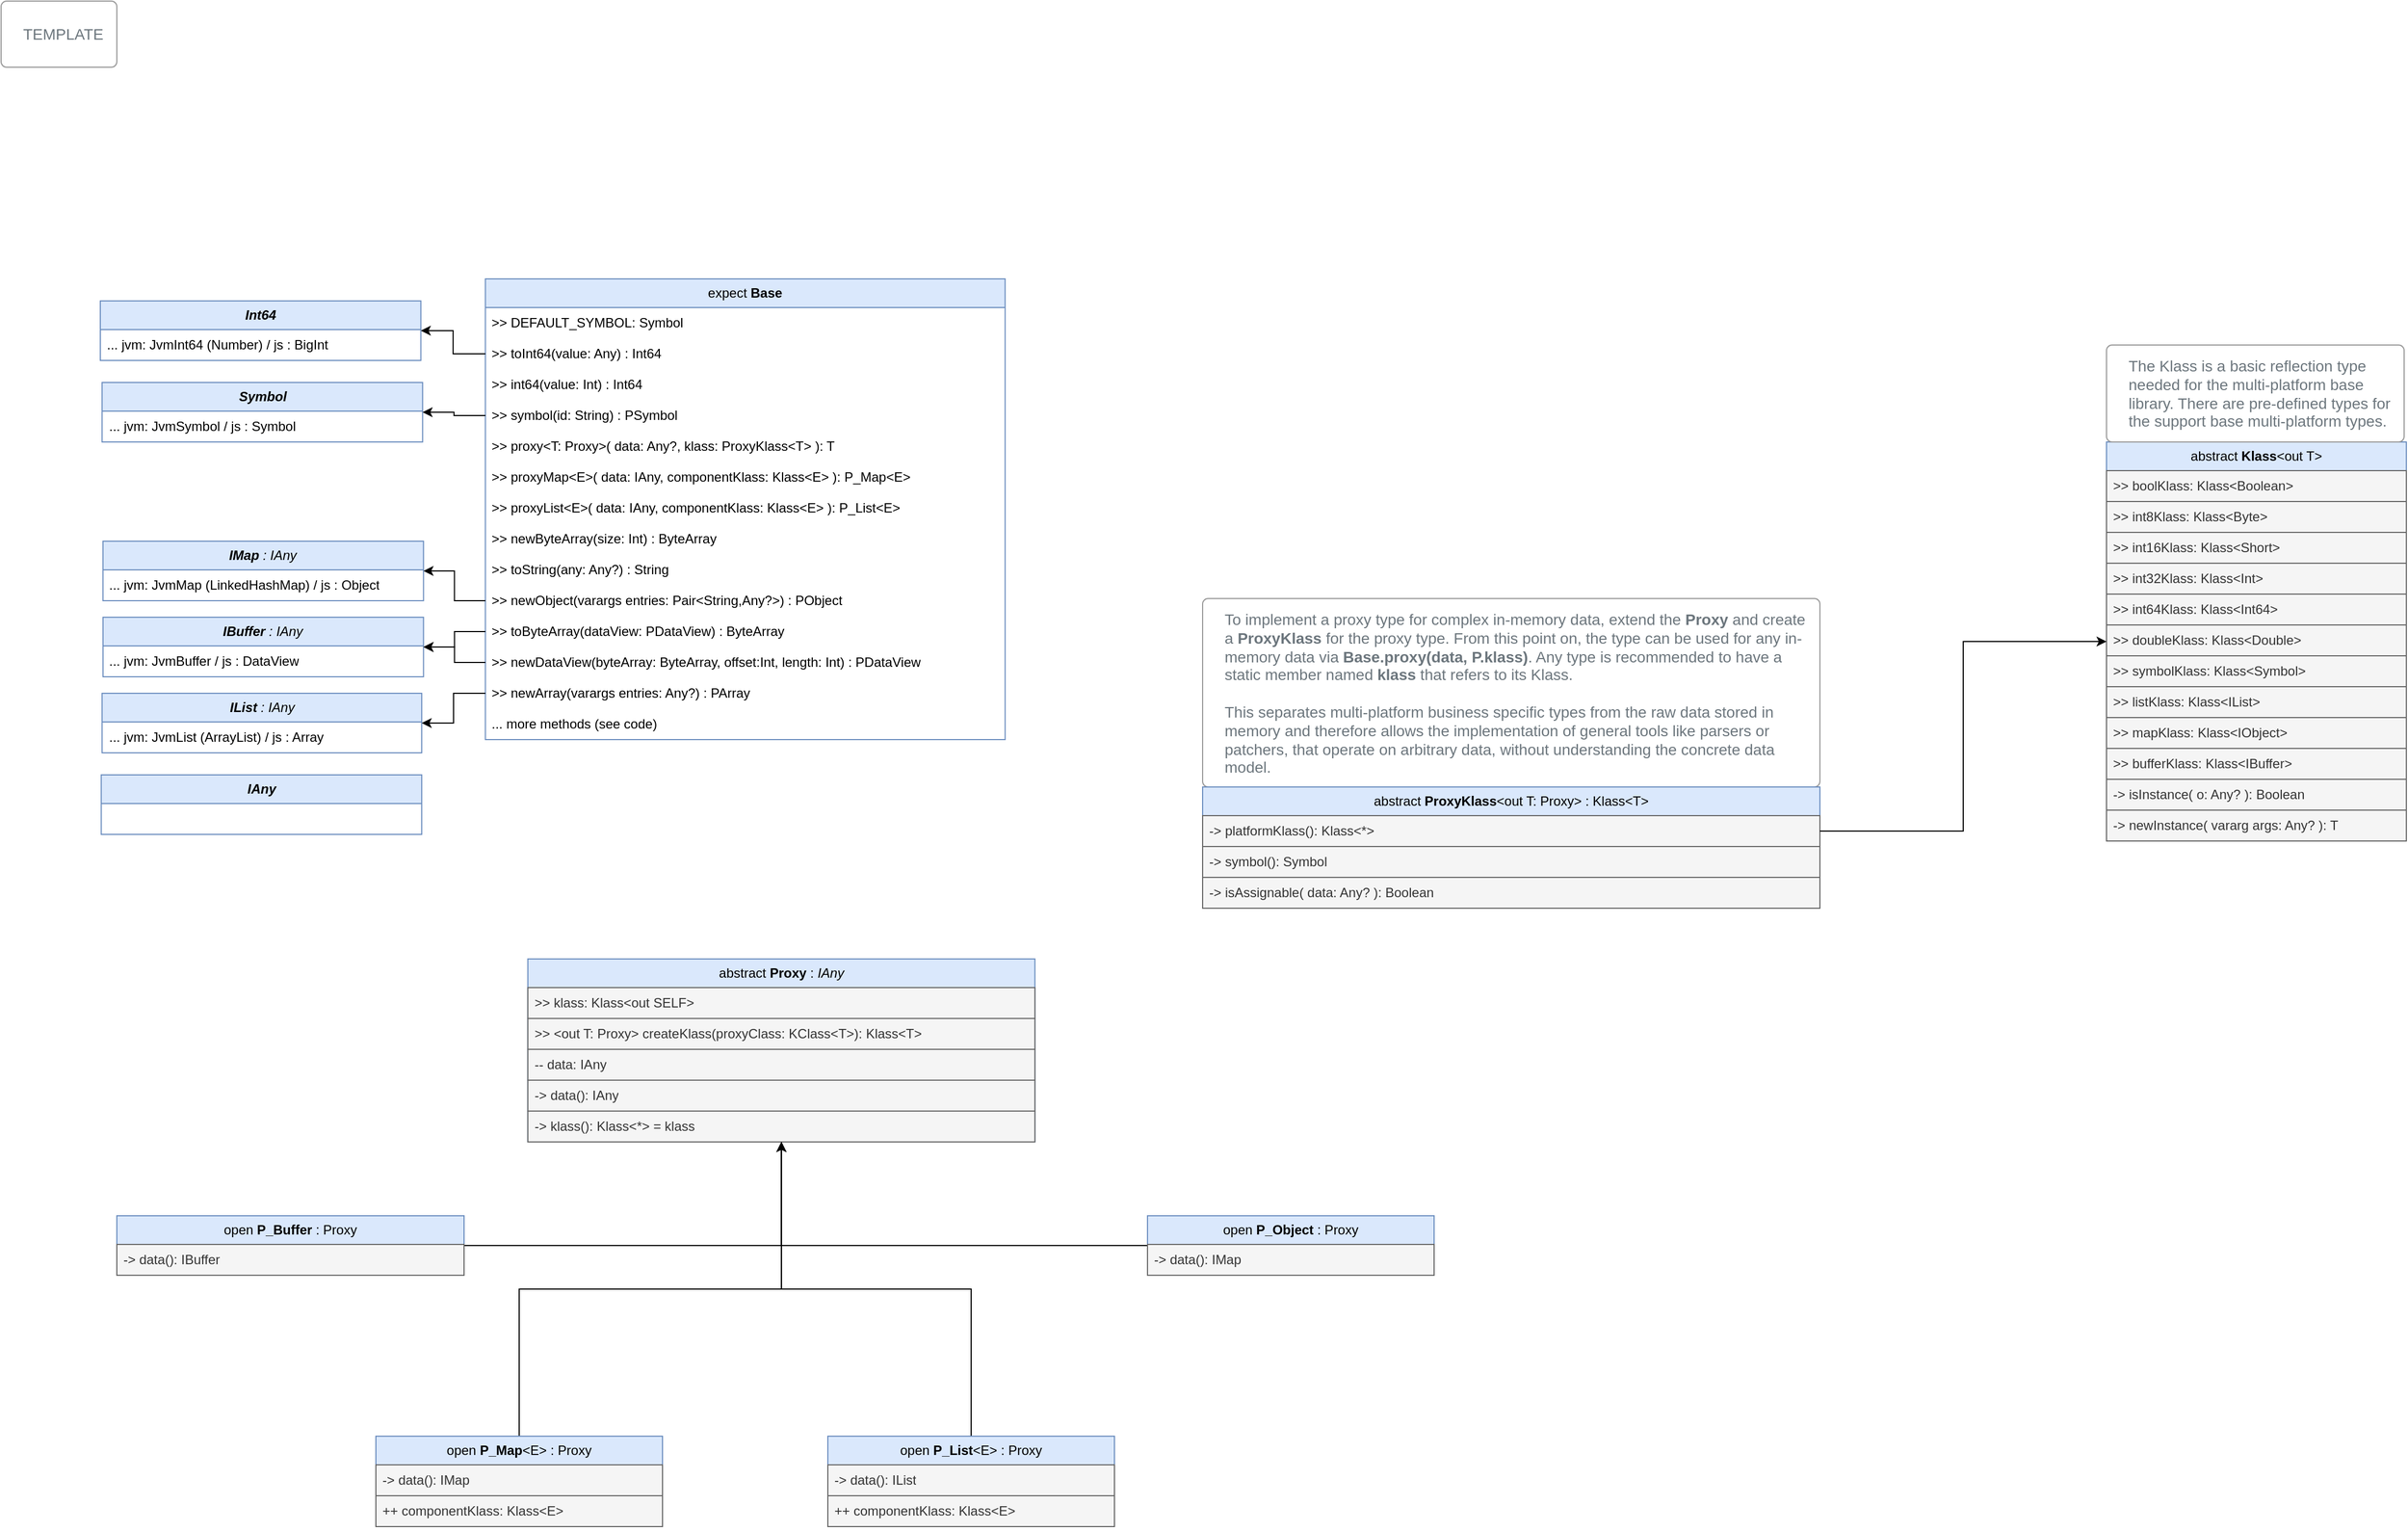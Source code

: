 <mxfile version="22.1.2" type="device">
  <diagram name="Page-1" id="c7558073-3199-34d8-9f00-42111426c3f3">
    <mxGraphModel dx="2021" dy="961" grid="1" gridSize="10" guides="1" tooltips="1" connect="1" arrows="1" fold="1" page="1" pageScale="1" pageWidth="4681" pageHeight="3300" background="none" math="0" shadow="0">
      <root>
        <mxCell id="0" />
        <mxCell id="1" parent="0" />
        <mxCell id="1qYccRmLHqD2nOXxJYSw-202" value="TEMPLATE" style="html=1;shadow=0;dashed=0;shape=mxgraph.bootstrap.rrect;rSize=5;strokeColor=#999999;strokeWidth=1;fillColor=#FFFFFF;fontColor=#6C767D;whiteSpace=wrap;align=left;verticalAlign=middle;spacingLeft=10;fontSize=14;spacing=10;" parent="1" vertex="1">
          <mxGeometry x="20" y="18" width="105" height="60" as="geometry" />
        </mxCell>
        <mxCell id="P7LG4y36yVNv2cbaxUf2-72" value="&lt;span style=&quot;border-color: var(--border-color);&quot;&gt;&lt;i style=&quot;&quot;&gt;&lt;b&gt;IList &lt;/b&gt;: IAny&lt;/i&gt;&lt;br&gt;&lt;/span&gt;" style="swimlane;fontStyle=0;childLayout=stackLayout;horizontal=1;startSize=26;fillColor=#dae8fc;horizontalStack=0;resizeParent=1;resizeParentMax=0;resizeLast=0;collapsible=1;marginBottom=0;whiteSpace=wrap;html=1;strokeColor=#6c8ebf;" parent="1" vertex="1">
          <mxGeometry x="111.62" y="646" width="289.96" height="54" as="geometry" />
        </mxCell>
        <mxCell id="P7LG4y36yVNv2cbaxUf2-550" value="... jvm: JvmList (ArrayList) / js : Array" style="text;align=left;verticalAlign=top;spacingLeft=4;spacingRight=4;overflow=hidden;rotatable=0;points=[[0,0.5],[1,0.5]];portConstraint=eastwest;whiteSpace=wrap;html=1;" parent="P7LG4y36yVNv2cbaxUf2-72" vertex="1">
          <mxGeometry y="26" width="289.96" height="28" as="geometry" />
        </mxCell>
        <mxCell id="P7LG4y36yVNv2cbaxUf2-77" value="To implement a proxy type for complex in-memory data, extend the &lt;b&gt;Proxy&lt;/b&gt; and create a &lt;b&gt;ProxyKlass&lt;/b&gt; for the proxy type. From this point on, the type can be used for any in-memory data via&amp;nbsp;&lt;b&gt;Base.proxy(data, P.klass)&lt;/b&gt;. Any type is recommended to have a static member named &lt;b&gt;klass&lt;/b&gt; that refers to its Klass.&lt;br&gt;&lt;br&gt;This separates multi-platform business specific types from the raw data stored in memory and therefore allows the implementation of general tools like parsers or patchers, that operate on arbitrary data, without understanding the concrete data model." style="html=1;shadow=0;dashed=0;shape=mxgraph.bootstrap.rrect;rSize=5;strokeColor=#999999;strokeWidth=1;fillColor=#FFFFFF;fontColor=#6C767D;whiteSpace=wrap;align=left;verticalAlign=middle;spacingLeft=10;fontSize=14;spacing=10;" parent="1" vertex="1">
          <mxGeometry x="1110" y="560" width="560" height="171" as="geometry" />
        </mxCell>
        <mxCell id="P7LG4y36yVNv2cbaxUf2-83" value="&lt;span style=&quot;border-color: var(--border-color);&quot;&gt;expect&lt;i&gt; &lt;/i&gt;&lt;b&gt;Base&lt;/b&gt;&lt;br&gt;&lt;/span&gt;" style="swimlane;fontStyle=0;childLayout=stackLayout;horizontal=1;startSize=26;fillColor=#dae8fc;horizontalStack=0;resizeParent=1;resizeParentMax=0;resizeLast=0;collapsible=1;marginBottom=0;whiteSpace=wrap;html=1;strokeColor=#6c8ebf;" parent="1" vertex="1">
          <mxGeometry x="459.33" y="270" width="471.5" height="418" as="geometry" />
        </mxCell>
        <mxCell id="P7LG4y36yVNv2cbaxUf2-685" value="&amp;gt;&amp;gt; DEFAULT_SYMBOL: Symbol" style="text;align=left;verticalAlign=top;spacingLeft=4;spacingRight=4;overflow=hidden;rotatable=0;points=[[0,0.5],[1,0.5]];portConstraint=eastwest;whiteSpace=wrap;html=1;" parent="P7LG4y36yVNv2cbaxUf2-83" vertex="1">
          <mxGeometry y="26" width="471.5" height="28" as="geometry" />
        </mxCell>
        <mxCell id="P7LG4y36yVNv2cbaxUf2-481" value="&amp;gt;&amp;gt; toInt64(value: Any) : Int64" style="text;align=left;verticalAlign=top;spacingLeft=4;spacingRight=4;overflow=hidden;rotatable=0;points=[[0,0.5],[1,0.5]];portConstraint=eastwest;whiteSpace=wrap;html=1;" parent="P7LG4y36yVNv2cbaxUf2-83" vertex="1">
          <mxGeometry y="54" width="471.5" height="28" as="geometry" />
        </mxCell>
        <mxCell id="PtreMAfRORDTyX6bqiL5-5" value="&amp;gt;&amp;gt; int64(value: Int) : Int64" style="text;align=left;verticalAlign=top;spacingLeft=4;spacingRight=4;overflow=hidden;rotatable=0;points=[[0,0.5],[1,0.5]];portConstraint=eastwest;whiteSpace=wrap;html=1;" parent="P7LG4y36yVNv2cbaxUf2-83" vertex="1">
          <mxGeometry y="82" width="471.5" height="28" as="geometry" />
        </mxCell>
        <mxCell id="P7LG4y36yVNv2cbaxUf2-476" value="&amp;gt;&amp;gt; symbol(id: String) : PSymbol" style="text;align=left;verticalAlign=top;spacingLeft=4;spacingRight=4;overflow=hidden;rotatable=0;points=[[0,0.5],[1,0.5]];portConstraint=eastwest;whiteSpace=wrap;html=1;" parent="P7LG4y36yVNv2cbaxUf2-83" vertex="1">
          <mxGeometry y="110" width="471.5" height="28" as="geometry" />
        </mxCell>
        <mxCell id="P7LG4y36yVNv2cbaxUf2-580" value="&amp;gt;&amp;gt; proxy&amp;lt;T: Proxy&amp;gt;( data: Any?, klass: ProxyKlass&amp;lt;T&amp;gt; ): T" style="text;align=left;verticalAlign=top;spacingLeft=4;spacingRight=4;overflow=hidden;rotatable=0;points=[[0,0.5],[1,0.5]];portConstraint=eastwest;whiteSpace=wrap;html=1;" parent="P7LG4y36yVNv2cbaxUf2-83" vertex="1">
          <mxGeometry y="138" width="471.5" height="28" as="geometry" />
        </mxCell>
        <mxCell id="-M7zG6ernFvfqbx9c0Yy-7" value="&amp;gt;&amp;gt; proxyMap&amp;lt;E&amp;gt;( data: IAny, componentKlass: Klass&amp;lt;E&amp;gt; ): P_Map&amp;lt;E&amp;gt;" style="text;align=left;verticalAlign=top;spacingLeft=4;spacingRight=4;overflow=hidden;rotatable=0;points=[[0,0.5],[1,0.5]];portConstraint=eastwest;whiteSpace=wrap;html=1;" parent="P7LG4y36yVNv2cbaxUf2-83" vertex="1">
          <mxGeometry y="166" width="471.5" height="28" as="geometry" />
        </mxCell>
        <mxCell id="-M7zG6ernFvfqbx9c0Yy-10" value="&amp;gt;&amp;gt; proxyList&amp;lt;E&amp;gt;( data: IAny, componentKlass: Klass&amp;lt;E&amp;gt; ): P_List&amp;lt;E&amp;gt;" style="text;align=left;verticalAlign=top;spacingLeft=4;spacingRight=4;overflow=hidden;rotatable=0;points=[[0,0.5],[1,0.5]];portConstraint=eastwest;whiteSpace=wrap;html=1;" parent="P7LG4y36yVNv2cbaxUf2-83" vertex="1">
          <mxGeometry y="194" width="471.5" height="28" as="geometry" />
        </mxCell>
        <mxCell id="P7LG4y36yVNv2cbaxUf2-475" value="&amp;gt;&amp;gt; newByteArray(size: Int) : ByteArray" style="text;align=left;verticalAlign=top;spacingLeft=4;spacingRight=4;overflow=hidden;rotatable=0;points=[[0,0.5],[1,0.5]];portConstraint=eastwest;whiteSpace=wrap;html=1;" parent="P7LG4y36yVNv2cbaxUf2-83" vertex="1">
          <mxGeometry y="222" width="471.5" height="28" as="geometry" />
        </mxCell>
        <mxCell id="P7LG4y36yVNv2cbaxUf2-553" value="&amp;gt;&amp;gt; toString(any: Any?) : String" style="text;align=left;verticalAlign=top;spacingLeft=4;spacingRight=4;overflow=hidden;rotatable=0;points=[[0,0.5],[1,0.5]];portConstraint=eastwest;whiteSpace=wrap;html=1;" parent="P7LG4y36yVNv2cbaxUf2-83" vertex="1">
          <mxGeometry y="250" width="471.5" height="28" as="geometry" />
        </mxCell>
        <mxCell id="P7LG4y36yVNv2cbaxUf2-495" value="&amp;gt;&amp;gt; newObject(varargs entries: Pair&amp;lt;String,Any?&amp;gt;) : PObject" style="text;align=left;verticalAlign=top;spacingLeft=4;spacingRight=4;overflow=hidden;rotatable=0;points=[[0,0.5],[1,0.5]];portConstraint=eastwest;whiteSpace=wrap;html=1;" parent="P7LG4y36yVNv2cbaxUf2-83" vertex="1">
          <mxGeometry y="278" width="471.5" height="28" as="geometry" />
        </mxCell>
        <mxCell id="P7LG4y36yVNv2cbaxUf2-537" value="&amp;gt;&amp;gt; toByteArray(dataView: PDataView) : ByteArray" style="text;align=left;verticalAlign=top;spacingLeft=4;spacingRight=4;overflow=hidden;rotatable=0;points=[[0,0.5],[1,0.5]];portConstraint=eastwest;whiteSpace=wrap;html=1;" parent="P7LG4y36yVNv2cbaxUf2-83" vertex="1">
          <mxGeometry y="306" width="471.5" height="28" as="geometry" />
        </mxCell>
        <mxCell id="P7LG4y36yVNv2cbaxUf2-479" value="&amp;gt;&amp;gt; newDataView(byteArray: ByteArray, offset:Int, length: Int) : PDataView" style="text;align=left;verticalAlign=top;spacingLeft=4;spacingRight=4;overflow=hidden;rotatable=0;points=[[0,0.5],[1,0.5]];portConstraint=eastwest;whiteSpace=wrap;html=1;" parent="P7LG4y36yVNv2cbaxUf2-83" vertex="1">
          <mxGeometry y="334" width="471.5" height="28" as="geometry" />
        </mxCell>
        <mxCell id="P7LG4y36yVNv2cbaxUf2-474" value="&amp;gt;&amp;gt; newArray(varargs entries: Any?) : PArray" style="text;align=left;verticalAlign=top;spacingLeft=4;spacingRight=4;overflow=hidden;rotatable=0;points=[[0,0.5],[1,0.5]];portConstraint=eastwest;whiteSpace=wrap;html=1;" parent="P7LG4y36yVNv2cbaxUf2-83" vertex="1">
          <mxGeometry y="362" width="471.5" height="28" as="geometry" />
        </mxCell>
        <mxCell id="P7LG4y36yVNv2cbaxUf2-500" value="... more methods (see code)" style="text;align=left;verticalAlign=top;spacingLeft=4;spacingRight=4;overflow=hidden;rotatable=0;points=[[0,0.5],[1,0.5]];portConstraint=eastwest;whiteSpace=wrap;html=1;" parent="P7LG4y36yVNv2cbaxUf2-83" vertex="1">
          <mxGeometry y="390" width="471.5" height="28" as="geometry" />
        </mxCell>
        <mxCell id="P7LG4y36yVNv2cbaxUf2-88" value="&lt;span style=&quot;border-color: var(--border-color);&quot;&gt;&lt;i style=&quot;&quot;&gt;&lt;b&gt;IMap&lt;/b&gt; : IAny&lt;/i&gt;&lt;br&gt;&lt;/span&gt;" style="swimlane;fontStyle=0;childLayout=stackLayout;horizontal=1;startSize=26;fillColor=#dae8fc;horizontalStack=0;resizeParent=1;resizeParentMax=0;resizeLast=0;collapsible=1;marginBottom=0;whiteSpace=wrap;html=1;strokeColor=#6c8ebf;" parent="1" vertex="1">
          <mxGeometry x="112.41" y="508" width="290.79" height="54" as="geometry" />
        </mxCell>
        <mxCell id="P7LG4y36yVNv2cbaxUf2-546" value="... jvm: JvmMap (LinkedHashMap) / js : Object" style="text;align=left;verticalAlign=top;spacingLeft=4;spacingRight=4;overflow=hidden;rotatable=0;points=[[0,0.5],[1,0.5]];portConstraint=eastwest;whiteSpace=wrap;html=1;" parent="P7LG4y36yVNv2cbaxUf2-88" vertex="1">
          <mxGeometry y="26" width="290.79" height="28" as="geometry" />
        </mxCell>
        <mxCell id="P7LG4y36yVNv2cbaxUf2-367" value="&lt;span style=&quot;border-color: var(--border-color);&quot;&gt;abstract &lt;b&gt;Proxy&lt;/b&gt; : &lt;i&gt;IAny&lt;/i&gt;&lt;br&gt;&lt;/span&gt;" style="swimlane;fontStyle=0;childLayout=stackLayout;horizontal=1;startSize=26;fillColor=#dae8fc;horizontalStack=0;resizeParent=1;resizeParentMax=0;resizeLast=0;collapsible=1;marginBottom=0;whiteSpace=wrap;html=1;strokeColor=#6c8ebf;" parent="1" vertex="1">
          <mxGeometry x="497.85" y="887" width="460" height="166" as="geometry" />
        </mxCell>
        <mxCell id="P7LG4y36yVNv2cbaxUf2-681" value="&amp;gt;&amp;gt; klass: Klass&amp;lt;out SELF&amp;gt;" style="text;align=left;verticalAlign=top;spacingLeft=4;spacingRight=4;overflow=hidden;rotatable=0;points=[[0,0.5],[1,0.5]];portConstraint=eastwest;whiteSpace=wrap;html=1;fillColor=#f5f5f5;fontColor=#333333;strokeColor=#666666;" parent="P7LG4y36yVNv2cbaxUf2-367" vertex="1">
          <mxGeometry y="26" width="460" height="28" as="geometry" />
        </mxCell>
        <mxCell id="-M7zG6ernFvfqbx9c0Yy-31" value="&amp;gt;&amp;gt; &amp;lt;out T: Proxy&amp;gt; createKlass(proxyClass: KClass&amp;lt;T&amp;gt;): Klass&amp;lt;T&amp;gt;" style="text;align=left;verticalAlign=top;spacingLeft=4;spacingRight=4;overflow=hidden;rotatable=0;points=[[0,0.5],[1,0.5]];portConstraint=eastwest;whiteSpace=wrap;html=1;fillColor=#f5f5f5;fontColor=#333333;strokeColor=#666666;" parent="P7LG4y36yVNv2cbaxUf2-367" vertex="1">
          <mxGeometry y="54" width="460" height="28" as="geometry" />
        </mxCell>
        <mxCell id="UfRl3wJBrGC50zkCGHNN-46" value="-- data: IAny" style="text;align=left;verticalAlign=top;spacingLeft=4;spacingRight=4;overflow=hidden;rotatable=0;points=[[0,0.5],[1,0.5]];portConstraint=eastwest;whiteSpace=wrap;html=1;fillColor=#f5f5f5;fontColor=#333333;strokeColor=#666666;" parent="P7LG4y36yVNv2cbaxUf2-367" vertex="1">
          <mxGeometry y="82" width="460" height="28" as="geometry" />
        </mxCell>
        <mxCell id="P7LG4y36yVNv2cbaxUf2-540" value="-&amp;gt; data(): IAny" style="text;align=left;verticalAlign=top;spacingLeft=4;spacingRight=4;overflow=hidden;rotatable=0;points=[[0,0.5],[1,0.5]];portConstraint=eastwest;whiteSpace=wrap;html=1;fillColor=#f5f5f5;fontColor=#333333;strokeColor=#666666;" parent="P7LG4y36yVNv2cbaxUf2-367" vertex="1">
          <mxGeometry y="110" width="460" height="28" as="geometry" />
        </mxCell>
        <mxCell id="UfRl3wJBrGC50zkCGHNN-47" value="-&amp;gt; klass(): Klass&amp;lt;*&amp;gt; = klass" style="text;align=left;verticalAlign=top;spacingLeft=4;spacingRight=4;overflow=hidden;rotatable=0;points=[[0,0.5],[1,0.5]];portConstraint=eastwest;whiteSpace=wrap;html=1;fillColor=#f5f5f5;fontColor=#333333;strokeColor=#666666;" parent="P7LG4y36yVNv2cbaxUf2-367" vertex="1">
          <mxGeometry y="138" width="460" height="28" as="geometry" />
        </mxCell>
        <mxCell id="P7LG4y36yVNv2cbaxUf2-378" value="&lt;span style=&quot;border-color: var(--border-color);&quot;&gt;abstract &lt;b&gt;Klass&lt;/b&gt;&amp;lt;out T&amp;gt;&lt;br&gt;&lt;/span&gt;" style="swimlane;fontStyle=0;childLayout=stackLayout;horizontal=1;startSize=26;fillColor=#dae8fc;horizontalStack=0;resizeParent=1;resizeParentMax=0;resizeLast=0;collapsible=1;marginBottom=0;whiteSpace=wrap;html=1;strokeColor=#6c8ebf;" parent="1" vertex="1">
          <mxGeometry x="1930" y="418" width="272" height="362" as="geometry" />
        </mxCell>
        <mxCell id="UfRl3wJBrGC50zkCGHNN-39" value="&amp;gt;&amp;gt; boolKlass: Klass&amp;lt;Boolean&amp;gt;" style="text;align=left;verticalAlign=top;spacingLeft=4;spacingRight=4;overflow=hidden;rotatable=0;points=[[0,0.5],[1,0.5]];portConstraint=eastwest;whiteSpace=wrap;html=1;gradientDirection=east;rounded=0;shadow=0;glass=0;fillColor=#f5f5f5;fontColor=#333333;strokeColor=#666666;" parent="P7LG4y36yVNv2cbaxUf2-378" vertex="1">
          <mxGeometry y="26" width="272" height="28" as="geometry" />
        </mxCell>
        <mxCell id="-M7zG6ernFvfqbx9c0Yy-2" value="&amp;gt;&amp;gt; int8Klass: Klass&amp;lt;Byte&amp;gt;" style="text;align=left;verticalAlign=top;spacingLeft=4;spacingRight=4;overflow=hidden;rotatable=0;points=[[0,0.5],[1,0.5]];portConstraint=eastwest;whiteSpace=wrap;html=1;gradientDirection=east;rounded=0;shadow=0;glass=0;fillColor=#f5f5f5;fontColor=#333333;strokeColor=#666666;" parent="P7LG4y36yVNv2cbaxUf2-378" vertex="1">
          <mxGeometry y="54" width="272" height="28" as="geometry" />
        </mxCell>
        <mxCell id="UfRl3wJBrGC50zkCGHNN-38" value="&amp;gt;&amp;gt; int16Klass: Klass&amp;lt;Short&amp;gt;" style="text;align=left;verticalAlign=top;spacingLeft=4;spacingRight=4;overflow=hidden;rotatable=0;points=[[0,0.5],[1,0.5]];portConstraint=eastwest;whiteSpace=wrap;html=1;gradientDirection=east;rounded=0;shadow=0;glass=0;fillColor=#f5f5f5;fontColor=#333333;strokeColor=#666666;" parent="P7LG4y36yVNv2cbaxUf2-378" vertex="1">
          <mxGeometry y="82" width="272" height="28" as="geometry" />
        </mxCell>
        <mxCell id="-M7zG6ernFvfqbx9c0Yy-1" value="&amp;gt;&amp;gt; int32Klass: Klass&amp;lt;Int&amp;gt;" style="text;align=left;verticalAlign=top;spacingLeft=4;spacingRight=4;overflow=hidden;rotatable=0;points=[[0,0.5],[1,0.5]];portConstraint=eastwest;whiteSpace=wrap;html=1;gradientDirection=east;rounded=0;shadow=0;glass=0;fillColor=#f5f5f5;fontColor=#333333;strokeColor=#666666;" parent="P7LG4y36yVNv2cbaxUf2-378" vertex="1">
          <mxGeometry y="110" width="272" height="28" as="geometry" />
        </mxCell>
        <mxCell id="UfRl3wJBrGC50zkCGHNN-44" value="&amp;gt;&amp;gt; int64Klass: Klass&amp;lt;Int64&amp;gt;" style="text;align=left;verticalAlign=top;spacingLeft=4;spacingRight=4;overflow=hidden;rotatable=0;points=[[0,0.5],[1,0.5]];portConstraint=eastwest;whiteSpace=wrap;html=1;gradientDirection=east;rounded=0;shadow=0;glass=0;fillColor=#f5f5f5;fontColor=#333333;strokeColor=#666666;" parent="P7LG4y36yVNv2cbaxUf2-378" vertex="1">
          <mxGeometry y="138" width="272" height="28" as="geometry" />
        </mxCell>
        <mxCell id="UfRl3wJBrGC50zkCGHNN-40" value="&amp;gt;&amp;gt; doubleKlass: Klass&amp;lt;Double&amp;gt;" style="text;align=left;verticalAlign=top;spacingLeft=4;spacingRight=4;overflow=hidden;rotatable=0;points=[[0,0.5],[1,0.5]];portConstraint=eastwest;whiteSpace=wrap;html=1;gradientDirection=east;rounded=0;shadow=0;glass=0;fillColor=#f5f5f5;fontColor=#333333;strokeColor=#666666;" parent="P7LG4y36yVNv2cbaxUf2-378" vertex="1">
          <mxGeometry y="166" width="272" height="28" as="geometry" />
        </mxCell>
        <mxCell id="UfRl3wJBrGC50zkCGHNN-41" value="&amp;gt;&amp;gt; symbolKlass: Klass&amp;lt;Symbol&amp;gt;" style="text;align=left;verticalAlign=top;spacingLeft=4;spacingRight=4;overflow=hidden;rotatable=0;points=[[0,0.5],[1,0.5]];portConstraint=eastwest;whiteSpace=wrap;html=1;gradientDirection=east;rounded=0;shadow=0;glass=0;fillColor=#f5f5f5;fontColor=#333333;strokeColor=#666666;" parent="P7LG4y36yVNv2cbaxUf2-378" vertex="1">
          <mxGeometry y="194" width="272" height="28" as="geometry" />
        </mxCell>
        <mxCell id="UfRl3wJBrGC50zkCGHNN-45" value="&amp;gt;&amp;gt; listKlass: Klass&amp;lt;IList&amp;gt;" style="text;align=left;verticalAlign=top;spacingLeft=4;spacingRight=4;overflow=hidden;rotatable=0;points=[[0,0.5],[1,0.5]];portConstraint=eastwest;whiteSpace=wrap;html=1;gradientDirection=east;rounded=0;shadow=0;glass=0;fillColor=#f5f5f5;fontColor=#333333;strokeColor=#666666;" parent="P7LG4y36yVNv2cbaxUf2-378" vertex="1">
          <mxGeometry y="222" width="272" height="28" as="geometry" />
        </mxCell>
        <mxCell id="UfRl3wJBrGC50zkCGHNN-43" value="&amp;gt;&amp;gt; mapKlass: Klass&amp;lt;IObject&amp;gt;" style="text;align=left;verticalAlign=top;spacingLeft=4;spacingRight=4;overflow=hidden;rotatable=0;points=[[0,0.5],[1,0.5]];portConstraint=eastwest;whiteSpace=wrap;html=1;gradientDirection=east;rounded=0;shadow=0;glass=0;fillColor=#f5f5f5;fontColor=#333333;strokeColor=#666666;" parent="P7LG4y36yVNv2cbaxUf2-378" vertex="1">
          <mxGeometry y="250" width="272" height="28" as="geometry" />
        </mxCell>
        <mxCell id="UfRl3wJBrGC50zkCGHNN-42" value="&amp;gt;&amp;gt; bufferKlass: Klass&amp;lt;IBuffer&amp;gt;" style="text;align=left;verticalAlign=top;spacingLeft=4;spacingRight=4;overflow=hidden;rotatable=0;points=[[0,0.5],[1,0.5]];portConstraint=eastwest;whiteSpace=wrap;html=1;gradientDirection=east;rounded=0;shadow=0;glass=0;fillColor=#f5f5f5;fontColor=#333333;strokeColor=#666666;" parent="P7LG4y36yVNv2cbaxUf2-378" vertex="1">
          <mxGeometry y="278" width="272" height="28" as="geometry" />
        </mxCell>
        <mxCell id="-M7zG6ernFvfqbx9c0Yy-8" value="-&amp;gt; isInstance( o: Any? ): Boolean" style="text;align=left;verticalAlign=top;spacingLeft=4;spacingRight=4;overflow=hidden;rotatable=0;points=[[0,0.5],[1,0.5]];portConstraint=eastwest;whiteSpace=wrap;html=1;gradientDirection=east;rounded=0;shadow=0;glass=0;fillColor=#f5f5f5;fontColor=#333333;strokeColor=#666666;" parent="P7LG4y36yVNv2cbaxUf2-378" vertex="1">
          <mxGeometry y="306" width="272" height="28" as="geometry" />
        </mxCell>
        <mxCell id="P7LG4y36yVNv2cbaxUf2-95" value="-&amp;gt; newInstance( vararg args: Any? ): T" style="text;align=left;verticalAlign=top;spacingLeft=4;spacingRight=4;overflow=hidden;rotatable=0;points=[[0,0.5],[1,0.5]];portConstraint=eastwest;whiteSpace=wrap;html=1;gradientDirection=east;rounded=0;shadow=0;glass=0;fillColor=#f5f5f5;fontColor=#333333;strokeColor=#666666;" parent="P7LG4y36yVNv2cbaxUf2-378" vertex="1">
          <mxGeometry y="334" width="272" height="28" as="geometry" />
        </mxCell>
        <mxCell id="P7LG4y36yVNv2cbaxUf2-424" value="&lt;span style=&quot;border-color: var(--border-color);&quot;&gt;&lt;i style=&quot;&quot;&gt;&lt;b&gt;IBuffer&lt;/b&gt; : IAny&lt;/i&gt;&lt;br&gt;&lt;/span&gt;" style="swimlane;fontStyle=0;childLayout=stackLayout;horizontal=1;startSize=26;fillColor=#dae8fc;horizontalStack=0;resizeParent=1;resizeParentMax=0;resizeLast=0;collapsible=1;marginBottom=0;whiteSpace=wrap;html=1;strokeColor=#6c8ebf;" parent="1" vertex="1">
          <mxGeometry x="112.45" y="577" width="290.75" height="54" as="geometry" />
        </mxCell>
        <mxCell id="P7LG4y36yVNv2cbaxUf2-549" value="... jvm: JvmBuffer / js : DataView" style="text;align=left;verticalAlign=top;spacingLeft=4;spacingRight=4;overflow=hidden;rotatable=0;points=[[0,0.5],[1,0.5]];portConstraint=eastwest;whiteSpace=wrap;html=1;" parent="P7LG4y36yVNv2cbaxUf2-424" vertex="1">
          <mxGeometry y="26" width="290.75" height="28" as="geometry" />
        </mxCell>
        <mxCell id="P7LG4y36yVNv2cbaxUf2-431" value="&lt;span style=&quot;border-color: var(--border-color);&quot;&gt;&lt;b&gt;&lt;i&gt;Int64&lt;/i&gt;&lt;/b&gt;&lt;br&gt;&lt;/span&gt;" style="swimlane;fontStyle=0;childLayout=stackLayout;horizontal=1;startSize=26;fillColor=#dae8fc;horizontalStack=0;resizeParent=1;resizeParentMax=0;resizeLast=0;collapsible=1;marginBottom=0;whiteSpace=wrap;html=1;strokeColor=#6c8ebf;" parent="1" vertex="1">
          <mxGeometry x="110.0" y="290" width="290.79" height="54" as="geometry" />
        </mxCell>
        <mxCell id="P7LG4y36yVNv2cbaxUf2-547" value="... jvm: JvmInt64 (Number) / js : BigInt" style="text;align=left;verticalAlign=top;spacingLeft=4;spacingRight=4;overflow=hidden;rotatable=0;points=[[0,0.5],[1,0.5]];portConstraint=eastwest;whiteSpace=wrap;html=1;" parent="P7LG4y36yVNv2cbaxUf2-431" vertex="1">
          <mxGeometry y="26" width="290.79" height="28" as="geometry" />
        </mxCell>
        <mxCell id="P7LG4y36yVNv2cbaxUf2-437" value="&lt;span style=&quot;border-color: var(--border-color);&quot;&gt;&lt;b&gt;&lt;i&gt;Symbol&lt;/i&gt;&lt;/b&gt;&lt;br&gt;&lt;/span&gt;" style="swimlane;fontStyle=0;childLayout=stackLayout;horizontal=1;startSize=26;fillColor=#dae8fc;horizontalStack=0;resizeParent=1;resizeParentMax=0;resizeLast=0;collapsible=1;marginBottom=0;whiteSpace=wrap;html=1;strokeColor=#6c8ebf;" parent="1" vertex="1">
          <mxGeometry x="111.62" y="364" width="290.75" height="54" as="geometry" />
        </mxCell>
        <mxCell id="P7LG4y36yVNv2cbaxUf2-544" value="... jvm: JvmSymbol / js : Symbol" style="text;align=left;verticalAlign=top;spacingLeft=4;spacingRight=4;overflow=hidden;rotatable=0;points=[[0,0.5],[1,0.5]];portConstraint=eastwest;whiteSpace=wrap;html=1;" parent="P7LG4y36yVNv2cbaxUf2-437" vertex="1">
          <mxGeometry y="26" width="290.75" height="28" as="geometry" />
        </mxCell>
        <mxCell id="P7LG4y36yVNv2cbaxUf2-484" style="edgeStyle=orthogonalEdgeStyle;rounded=0;orthogonalLoop=1;jettySize=auto;html=1;" parent="1" source="P7LG4y36yVNv2cbaxUf2-476" target="P7LG4y36yVNv2cbaxUf2-437" edge="1">
          <mxGeometry relative="1" as="geometry" />
        </mxCell>
        <mxCell id="P7LG4y36yVNv2cbaxUf2-491" style="edgeStyle=orthogonalEdgeStyle;rounded=0;orthogonalLoop=1;jettySize=auto;html=1;" parent="1" source="P7LG4y36yVNv2cbaxUf2-474" target="P7LG4y36yVNv2cbaxUf2-72" edge="1">
          <mxGeometry relative="1" as="geometry" />
        </mxCell>
        <mxCell id="P7LG4y36yVNv2cbaxUf2-499" style="edgeStyle=orthogonalEdgeStyle;rounded=0;orthogonalLoop=1;jettySize=auto;html=1;" parent="1" source="P7LG4y36yVNv2cbaxUf2-495" target="P7LG4y36yVNv2cbaxUf2-88" edge="1">
          <mxGeometry relative="1" as="geometry" />
        </mxCell>
        <mxCell id="P7LG4y36yVNv2cbaxUf2-526" style="edgeStyle=orthogonalEdgeStyle;rounded=0;orthogonalLoop=1;jettySize=auto;html=1;" parent="1" source="P7LG4y36yVNv2cbaxUf2-481" target="P7LG4y36yVNv2cbaxUf2-431" edge="1">
          <mxGeometry relative="1" as="geometry" />
        </mxCell>
        <mxCell id="-M7zG6ernFvfqbx9c0Yy-13" style="edgeStyle=orthogonalEdgeStyle;rounded=0;orthogonalLoop=1;jettySize=auto;html=1;" parent="1" source="P7LG4y36yVNv2cbaxUf2-535" target="P7LG4y36yVNv2cbaxUf2-367" edge="1">
          <mxGeometry relative="1" as="geometry" />
        </mxCell>
        <mxCell id="P7LG4y36yVNv2cbaxUf2-535" value="&lt;span style=&quot;border-color: var(--border-color);&quot;&gt;open &lt;b&gt;P_Buffer&lt;/b&gt;&amp;nbsp;: Proxy&lt;br&gt;&lt;/span&gt;" style="swimlane;fontStyle=0;childLayout=stackLayout;horizontal=1;startSize=26;fillColor=#dae8fc;horizontalStack=0;resizeParent=1;resizeParentMax=0;resizeLast=0;collapsible=1;marginBottom=0;whiteSpace=wrap;html=1;strokeColor=#6c8ebf;" parent="1" vertex="1">
          <mxGeometry x="125.0" y="1120" width="315" height="54" as="geometry" />
        </mxCell>
        <mxCell id="-M7zG6ernFvfqbx9c0Yy-25" value="-&amp;gt; data(): IBuffer" style="text;align=left;verticalAlign=top;spacingLeft=4;spacingRight=4;overflow=hidden;rotatable=0;points=[[0,0.5],[1,0.5]];portConstraint=eastwest;whiteSpace=wrap;html=1;fillColor=#f5f5f5;fontColor=#333333;strokeColor=#666666;" parent="P7LG4y36yVNv2cbaxUf2-535" vertex="1">
          <mxGeometry y="26" width="315" height="28" as="geometry" />
        </mxCell>
        <mxCell id="P7LG4y36yVNv2cbaxUf2-581" style="edgeStyle=orthogonalEdgeStyle;rounded=0;orthogonalLoop=1;jettySize=auto;html=1;" parent="1" source="P7LG4y36yVNv2cbaxUf2-479" target="P7LG4y36yVNv2cbaxUf2-424" edge="1">
          <mxGeometry relative="1" as="geometry" />
        </mxCell>
        <mxCell id="P7LG4y36yVNv2cbaxUf2-680" style="edgeStyle=orthogonalEdgeStyle;rounded=0;orthogonalLoop=1;jettySize=auto;html=1;" parent="1" source="P7LG4y36yVNv2cbaxUf2-537" target="P7LG4y36yVNv2cbaxUf2-424" edge="1">
          <mxGeometry relative="1" as="geometry" />
        </mxCell>
        <mxCell id="UfRl3wJBrGC50zkCGHNN-9" value="&lt;span style=&quot;border-color: var(--border-color);&quot;&gt;abstract &lt;b&gt;ProxyKlass&lt;/b&gt;&amp;lt;out T: Proxy&amp;gt; : Klass&amp;lt;T&amp;gt;&lt;br&gt;&lt;/span&gt;" style="swimlane;fontStyle=0;childLayout=stackLayout;horizontal=1;startSize=26;fillColor=#dae8fc;horizontalStack=0;resizeParent=1;resizeParentMax=0;resizeLast=0;collapsible=1;marginBottom=0;whiteSpace=wrap;html=1;strokeColor=#6c8ebf;" parent="1" vertex="1">
          <mxGeometry x="1110" y="731" width="560" height="110" as="geometry" />
        </mxCell>
        <mxCell id="UfRl3wJBrGC50zkCGHNN-15" value="-&amp;gt; platformKlass(): Klass&amp;lt;*&amp;gt;" style="text;align=left;verticalAlign=top;spacingLeft=4;spacingRight=4;overflow=hidden;rotatable=0;points=[[0,0.5],[1,0.5]];portConstraint=eastwest;whiteSpace=wrap;html=1;gradientDirection=east;rounded=0;shadow=0;glass=0;fillColor=#f5f5f5;fontColor=#333333;strokeColor=#666666;" parent="UfRl3wJBrGC50zkCGHNN-9" vertex="1">
          <mxGeometry y="26" width="560" height="28" as="geometry" />
        </mxCell>
        <mxCell id="UfRl3wJBrGC50zkCGHNN-10" value="-&amp;gt; symbol(): Symbol" style="text;align=left;verticalAlign=top;spacingLeft=4;spacingRight=4;overflow=hidden;rotatable=0;points=[[0,0.5],[1,0.5]];portConstraint=eastwest;whiteSpace=wrap;html=1;gradientDirection=east;rounded=0;shadow=0;glass=0;fillColor=#f5f5f5;fontColor=#333333;strokeColor=#666666;" parent="UfRl3wJBrGC50zkCGHNN-9" vertex="1">
          <mxGeometry y="54" width="560" height="28" as="geometry" />
        </mxCell>
        <mxCell id="UfRl3wJBrGC50zkCGHNN-19" value="-&amp;gt; isAssignable( data: Any? ): Boolean" style="text;align=left;verticalAlign=top;spacingLeft=4;spacingRight=4;overflow=hidden;rotatable=0;points=[[0,0.5],[1,0.5]];portConstraint=eastwest;whiteSpace=wrap;html=1;gradientDirection=east;rounded=0;shadow=0;glass=0;fillColor=#f5f5f5;fontColor=#333333;strokeColor=#666666;" parent="UfRl3wJBrGC50zkCGHNN-9" vertex="1">
          <mxGeometry y="82" width="560" height="28" as="geometry" />
        </mxCell>
        <mxCell id="UfRl3wJBrGC50zkCGHNN-17" style="edgeStyle=orthogonalEdgeStyle;rounded=0;orthogonalLoop=1;jettySize=auto;html=1;" parent="1" source="UfRl3wJBrGC50zkCGHNN-15" target="P7LG4y36yVNv2cbaxUf2-378" edge="1">
          <mxGeometry relative="1" as="geometry" />
        </mxCell>
        <mxCell id="UfRl3wJBrGC50zkCGHNN-37" value="The Klass is a basic reflection type needed for the multi-platform base library. There are pre-defined types for the support base multi-platform types." style="html=1;shadow=0;dashed=0;shape=mxgraph.bootstrap.rrect;rSize=5;strokeColor=#999999;strokeWidth=1;fillColor=#FFFFFF;fontColor=#6C767D;whiteSpace=wrap;align=left;verticalAlign=middle;spacingLeft=10;fontSize=14;spacing=10;" parent="1" vertex="1">
          <mxGeometry x="1930" y="330" width="270" height="88" as="geometry" />
        </mxCell>
        <mxCell id="-M7zG6ernFvfqbx9c0Yy-14" style="edgeStyle=orthogonalEdgeStyle;rounded=0;orthogonalLoop=1;jettySize=auto;html=1;" parent="1" source="UfRl3wJBrGC50zkCGHNN-55" target="P7LG4y36yVNv2cbaxUf2-367" edge="1">
          <mxGeometry relative="1" as="geometry" />
        </mxCell>
        <mxCell id="UfRl3wJBrGC50zkCGHNN-55" value="&lt;span style=&quot;border-color: var(--border-color);&quot;&gt;open&amp;nbsp;&lt;b&gt;P_Object&amp;nbsp;&lt;/b&gt;: Proxy&lt;br&gt;&lt;/span&gt;" style="swimlane;fontStyle=0;childLayout=stackLayout;horizontal=1;startSize=26;fillColor=#dae8fc;horizontalStack=0;resizeParent=1;resizeParentMax=0;resizeLast=0;collapsible=1;marginBottom=0;whiteSpace=wrap;html=1;strokeColor=#6c8ebf;" parent="1" vertex="1">
          <mxGeometry x="1060" y="1120" width="260.01" height="54" as="geometry" />
        </mxCell>
        <mxCell id="-M7zG6ernFvfqbx9c0Yy-27" value="-&amp;gt; data(): IMap" style="text;align=left;verticalAlign=top;spacingLeft=4;spacingRight=4;overflow=hidden;rotatable=0;points=[[0,0.5],[1,0.5]];portConstraint=eastwest;whiteSpace=wrap;html=1;fillColor=#f5f5f5;fontColor=#333333;strokeColor=#666666;" parent="UfRl3wJBrGC50zkCGHNN-55" vertex="1">
          <mxGeometry y="26" width="260.01" height="28" as="geometry" />
        </mxCell>
        <mxCell id="UfRl3wJBrGC50zkCGHNN-155" value="&lt;span style=&quot;border-color: var(--border-color);&quot;&gt;&lt;b&gt;&lt;i&gt;IAny&lt;/i&gt;&lt;/b&gt;&lt;br&gt;&lt;/span&gt;" style="swimlane;fontStyle=0;childLayout=stackLayout;horizontal=1;startSize=26;fillColor=#dae8fc;horizontalStack=0;resizeParent=1;resizeParentMax=0;resizeLast=0;collapsible=1;marginBottom=0;whiteSpace=wrap;html=1;strokeColor=#6c8ebf;" parent="1" vertex="1">
          <mxGeometry x="110.83" y="720" width="290.75" height="54" as="geometry" />
        </mxCell>
        <mxCell id="-M7zG6ernFvfqbx9c0Yy-15" style="edgeStyle=orthogonalEdgeStyle;rounded=0;orthogonalLoop=1;jettySize=auto;html=1;" parent="1" source="-M7zG6ernFvfqbx9c0Yy-3" target="P7LG4y36yVNv2cbaxUf2-367" edge="1">
          <mxGeometry relative="1" as="geometry" />
        </mxCell>
        <mxCell id="-M7zG6ernFvfqbx9c0Yy-3" value="&lt;span style=&quot;border-color: var(--border-color);&quot;&gt;open &lt;b&gt;P_Map&lt;/b&gt;&amp;lt;E&amp;gt;&lt;b&gt;&amp;nbsp;&lt;/b&gt;: Proxy&lt;br&gt;&lt;/span&gt;" style="swimlane;fontStyle=0;childLayout=stackLayout;horizontal=1;startSize=26;fillColor=#dae8fc;horizontalStack=0;resizeParent=1;resizeParentMax=0;resizeLast=0;collapsible=1;marginBottom=0;whiteSpace=wrap;html=1;strokeColor=#6c8ebf;" parent="1" vertex="1">
          <mxGeometry x="360" y="1320" width="260.01" height="82" as="geometry" />
        </mxCell>
        <mxCell id="-M7zG6ernFvfqbx9c0Yy-26" value="-&amp;gt; data(): IMap" style="text;align=left;verticalAlign=top;spacingLeft=4;spacingRight=4;overflow=hidden;rotatable=0;points=[[0,0.5],[1,0.5]];portConstraint=eastwest;whiteSpace=wrap;html=1;fillColor=#f5f5f5;fontColor=#333333;strokeColor=#666666;" parent="-M7zG6ernFvfqbx9c0Yy-3" vertex="1">
          <mxGeometry y="26" width="260.01" height="28" as="geometry" />
        </mxCell>
        <mxCell id="-M7zG6ernFvfqbx9c0Yy-4" value="++ componentKlass: Klass&amp;lt;E&amp;gt;" style="text;align=left;verticalAlign=top;spacingLeft=4;spacingRight=4;overflow=hidden;rotatable=0;points=[[0,0.5],[1,0.5]];portConstraint=eastwest;whiteSpace=wrap;html=1;gradientDirection=east;rounded=0;shadow=0;glass=0;fillColor=#f5f5f5;fontColor=#333333;strokeColor=#666666;" parent="-M7zG6ernFvfqbx9c0Yy-3" vertex="1">
          <mxGeometry y="54" width="260.01" height="28" as="geometry" />
        </mxCell>
        <mxCell id="-M7zG6ernFvfqbx9c0Yy-17" style="edgeStyle=orthogonalEdgeStyle;rounded=0;orthogonalLoop=1;jettySize=auto;html=1;" parent="1" source="-M7zG6ernFvfqbx9c0Yy-5" target="P7LG4y36yVNv2cbaxUf2-367" edge="1">
          <mxGeometry relative="1" as="geometry" />
        </mxCell>
        <mxCell id="-M7zG6ernFvfqbx9c0Yy-5" value="&lt;span style=&quot;border-color: var(--border-color);&quot;&gt;open &lt;b&gt;P_List&lt;/b&gt;&amp;lt;E&amp;gt;&lt;b&gt;&amp;nbsp;&lt;/b&gt;: Proxy&lt;br&gt;&lt;/span&gt;" style="swimlane;fontStyle=0;childLayout=stackLayout;horizontal=1;startSize=26;fillColor=#dae8fc;horizontalStack=0;resizeParent=1;resizeParentMax=0;resizeLast=0;collapsible=1;marginBottom=0;whiteSpace=wrap;html=1;strokeColor=#6c8ebf;" parent="1" vertex="1">
          <mxGeometry x="770" y="1320" width="260.01" height="82" as="geometry" />
        </mxCell>
        <mxCell id="-M7zG6ernFvfqbx9c0Yy-30" value="-&amp;gt; data(): IList" style="text;align=left;verticalAlign=top;spacingLeft=4;spacingRight=4;overflow=hidden;rotatable=0;points=[[0,0.5],[1,0.5]];portConstraint=eastwest;whiteSpace=wrap;html=1;fillColor=#f5f5f5;fontColor=#333333;strokeColor=#666666;" parent="-M7zG6ernFvfqbx9c0Yy-5" vertex="1">
          <mxGeometry y="26" width="260.01" height="28" as="geometry" />
        </mxCell>
        <mxCell id="-M7zG6ernFvfqbx9c0Yy-6" value="++ componentKlass: Klass&amp;lt;E&amp;gt;" style="text;align=left;verticalAlign=top;spacingLeft=4;spacingRight=4;overflow=hidden;rotatable=0;points=[[0,0.5],[1,0.5]];portConstraint=eastwest;whiteSpace=wrap;html=1;gradientDirection=east;rounded=0;shadow=0;glass=0;fillColor=#f5f5f5;fontColor=#333333;strokeColor=#666666;" parent="-M7zG6ernFvfqbx9c0Yy-5" vertex="1">
          <mxGeometry y="54" width="260.01" height="28" as="geometry" />
        </mxCell>
      </root>
    </mxGraphModel>
  </diagram>
</mxfile>
